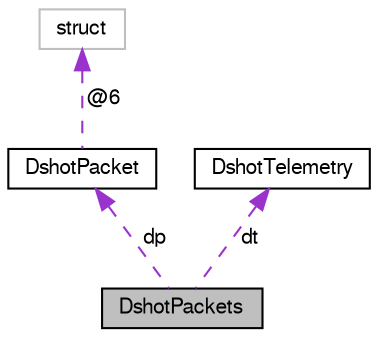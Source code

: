 digraph "DshotPackets"
{
  edge [fontname="FreeSans",fontsize="10",labelfontname="FreeSans",labelfontsize="10"];
  node [fontname="FreeSans",fontsize="10",shape=record];
  Node1 [label="DshotPackets",height=0.2,width=0.4,color="black", fillcolor="grey75", style="filled", fontcolor="black"];
  Node2 -> Node1 [dir="back",color="darkorchid3",fontsize="10",style="dashed",label=" dp" ,fontname="FreeSans"];
  Node2 [label="DshotPacket",height=0.2,width=0.4,color="black", fillcolor="white", style="filled",URL="$esc__dshot_8h.html#unionDshotPacket"];
  Node3 -> Node2 [dir="back",color="darkorchid3",fontsize="10",style="dashed",label=" @6" ,fontname="FreeSans"];
  Node3 [label="struct",height=0.2,width=0.4,color="grey75", fillcolor="white", style="filled"];
  Node4 -> Node1 [dir="back",color="darkorchid3",fontsize="10",style="dashed",label=" dt" ,fontname="FreeSans"];
  Node4 [label="DshotTelemetry",height=0.2,width=0.4,color="black", fillcolor="white", style="filled",URL="$esc__dshot_8h.html#structDshotTelemetry",tooltip="telemetry packed as sent by some KISS ESC "];
}
